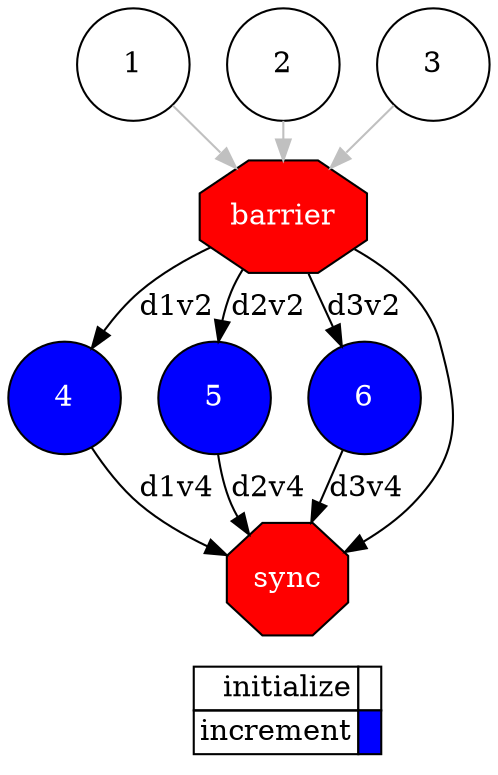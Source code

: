 digraph {
  rankdir=TB;
  labeljust="l";
  subgraph dependence_graph {
    ranksep=0.20;
    node[height=0.75];

1[shape=circle, style=filled fillcolor="#ffffff" fontcolor="#000000"];
2[shape=circle, style=filled fillcolor="#ffffff" fontcolor="#000000"];
3[shape=circle, style=filled fillcolor="#ffffff" fontcolor="#000000"];
Synchro1[label="barrier", shape=octagon, style=filled fillcolor="#ff0000" fontcolor="#FFFFFF"];
2 -> Synchro1 [color=grey];
1 -> Synchro1 [color=grey];
3 -> Synchro1 [color=grey];
4[shape=circle, style=filled fillcolor="#0000ff" fontcolor="#ffffff"];
Synchro1 -> 4 [label="d1v2"];
5[shape=circle, style=filled fillcolor="#0000ff" fontcolor="#ffffff"];
Synchro1 -> 5 [label="d2v2"];
6[shape=circle, style=filled fillcolor="#0000ff" fontcolor="#ffffff"];
Synchro1 -> 6 [label="d3v2"];
Synchro2[label="sync", shape=octagon, style=filled fillcolor="#ff0000" fontcolor="#FFFFFF"];
Synchro1 -> Synchro2;
4 -> Synchro2 [label="d1v4"];
5 -> Synchro2 [label="d2v4"];
6 -> Synchro2 [label="d3v4"];  }
  subgraph legend {
    rank=sink;
    node [shape=plaintext, height=0.75];
    ranksep=0.20;
    label = "Legend";
    key [label=<
      <table border="0" cellpadding="2" cellspacing="0" cellborder="1">
<tr>
<td align="right">initialize</td>
<td bgcolor="#ffffff">&nbsp;</td>
</tr>
<tr>
<td align="right">increment</td>
<td bgcolor="#0000ff">&nbsp;</td>
</tr>
      </table>
    >]
  }
}
